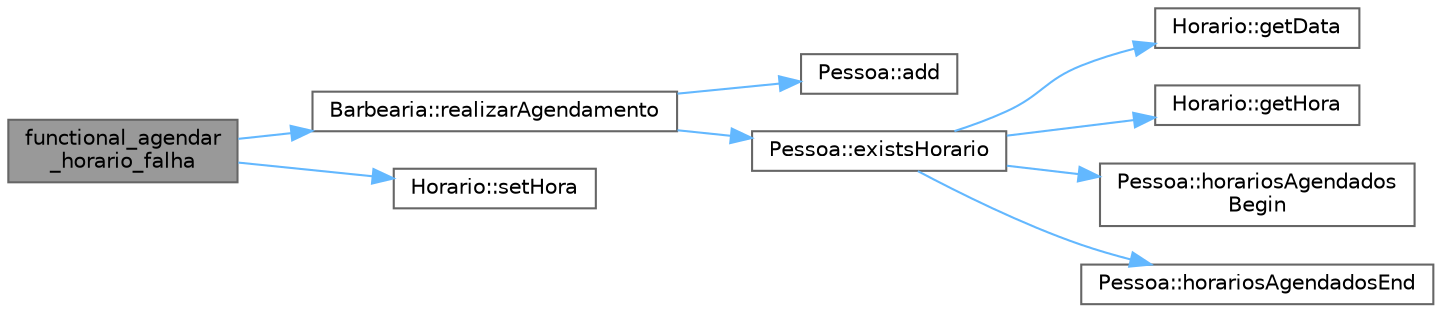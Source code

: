 digraph "functional_agendar_horario_falha"
{
 // LATEX_PDF_SIZE
  bgcolor="transparent";
  edge [fontname=Helvetica,fontsize=10,labelfontname=Helvetica,labelfontsize=10];
  node [fontname=Helvetica,fontsize=10,shape=box,height=0.2,width=0.4];
  rankdir="LR";
  Node1 [id="Node000001",label="functional_agendar\l_horario_falha",height=0.2,width=0.4,color="gray40", fillcolor="grey60", style="filled", fontcolor="black",tooltip=" "];
  Node1 -> Node2 [id="edge1_Node000001_Node000002",color="steelblue1",style="solid",tooltip=" "];
  Node2 [id="Node000002",label="Barbearia::realizarAgendamento",height=0.2,width=0.4,color="grey40", fillcolor="white", style="filled",URL="$class_barbearia.html#ab858b840cab5d3f22e0a5328a88d3dbd",tooltip=" "];
  Node2 -> Node3 [id="edge2_Node000002_Node000003",color="steelblue1",style="solid",tooltip=" "];
  Node3 [id="Node000003",label="Pessoa::add",height=0.2,width=0.4,color="grey40", fillcolor="white", style="filled",URL="$class_pessoa.html#a69d7d032ce6b9ea847f5ced8a9abefc3",tooltip="Adiciona um horário à lista de horários agendados."];
  Node2 -> Node4 [id="edge3_Node000002_Node000004",color="steelblue1",style="solid",tooltip=" "];
  Node4 [id="Node000004",label="Pessoa::existsHorario",height=0.2,width=0.4,color="grey40", fillcolor="white", style="filled",URL="$class_pessoa.html#aa9e1353cb831dd106b37429f3e446679",tooltip="Verifica se um horário já está na lista de horários agendados."];
  Node4 -> Node5 [id="edge4_Node000004_Node000005",color="steelblue1",style="solid",tooltip=" "];
  Node5 [id="Node000005",label="Horario::getData",height=0.2,width=0.4,color="grey40", fillcolor="white", style="filled",URL="$class_horario.html#aadb59554ffae0bfd66e75f1c1d607f7c",tooltip="Getter para o atributo data."];
  Node4 -> Node6 [id="edge5_Node000004_Node000006",color="steelblue1",style="solid",tooltip=" "];
  Node6 [id="Node000006",label="Horario::getHora",height=0.2,width=0.4,color="grey40", fillcolor="white", style="filled",URL="$class_horario.html#a07a4aec4ebeab8637ab670a4a2747158",tooltip="Getter para o atributo hora."];
  Node4 -> Node7 [id="edge6_Node000004_Node000007",color="steelblue1",style="solid",tooltip=" "];
  Node7 [id="Node000007",label="Pessoa::horariosAgendados\lBegin",height=0.2,width=0.4,color="grey40", fillcolor="white", style="filled",URL="$class_pessoa.html#a2b15f3b2ffa585f0d8afae2ea20b7d42",tooltip=" "];
  Node4 -> Node8 [id="edge7_Node000004_Node000008",color="steelblue1",style="solid",tooltip=" "];
  Node8 [id="Node000008",label="Pessoa::horariosAgendadosEnd",height=0.2,width=0.4,color="grey40", fillcolor="white", style="filled",URL="$class_pessoa.html#a2a476cb77e351421f997f6f6c3952b56",tooltip=" "];
  Node1 -> Node9 [id="edge8_Node000001_Node000009",color="steelblue1",style="solid",tooltip=" "];
  Node9 [id="Node000009",label="Horario::setHora",height=0.2,width=0.4,color="grey40", fillcolor="white", style="filled",URL="$class_horario.html#afaf47ebca7515ef91d84e179056cf999",tooltip="Setter para o atributo hora."];
}
